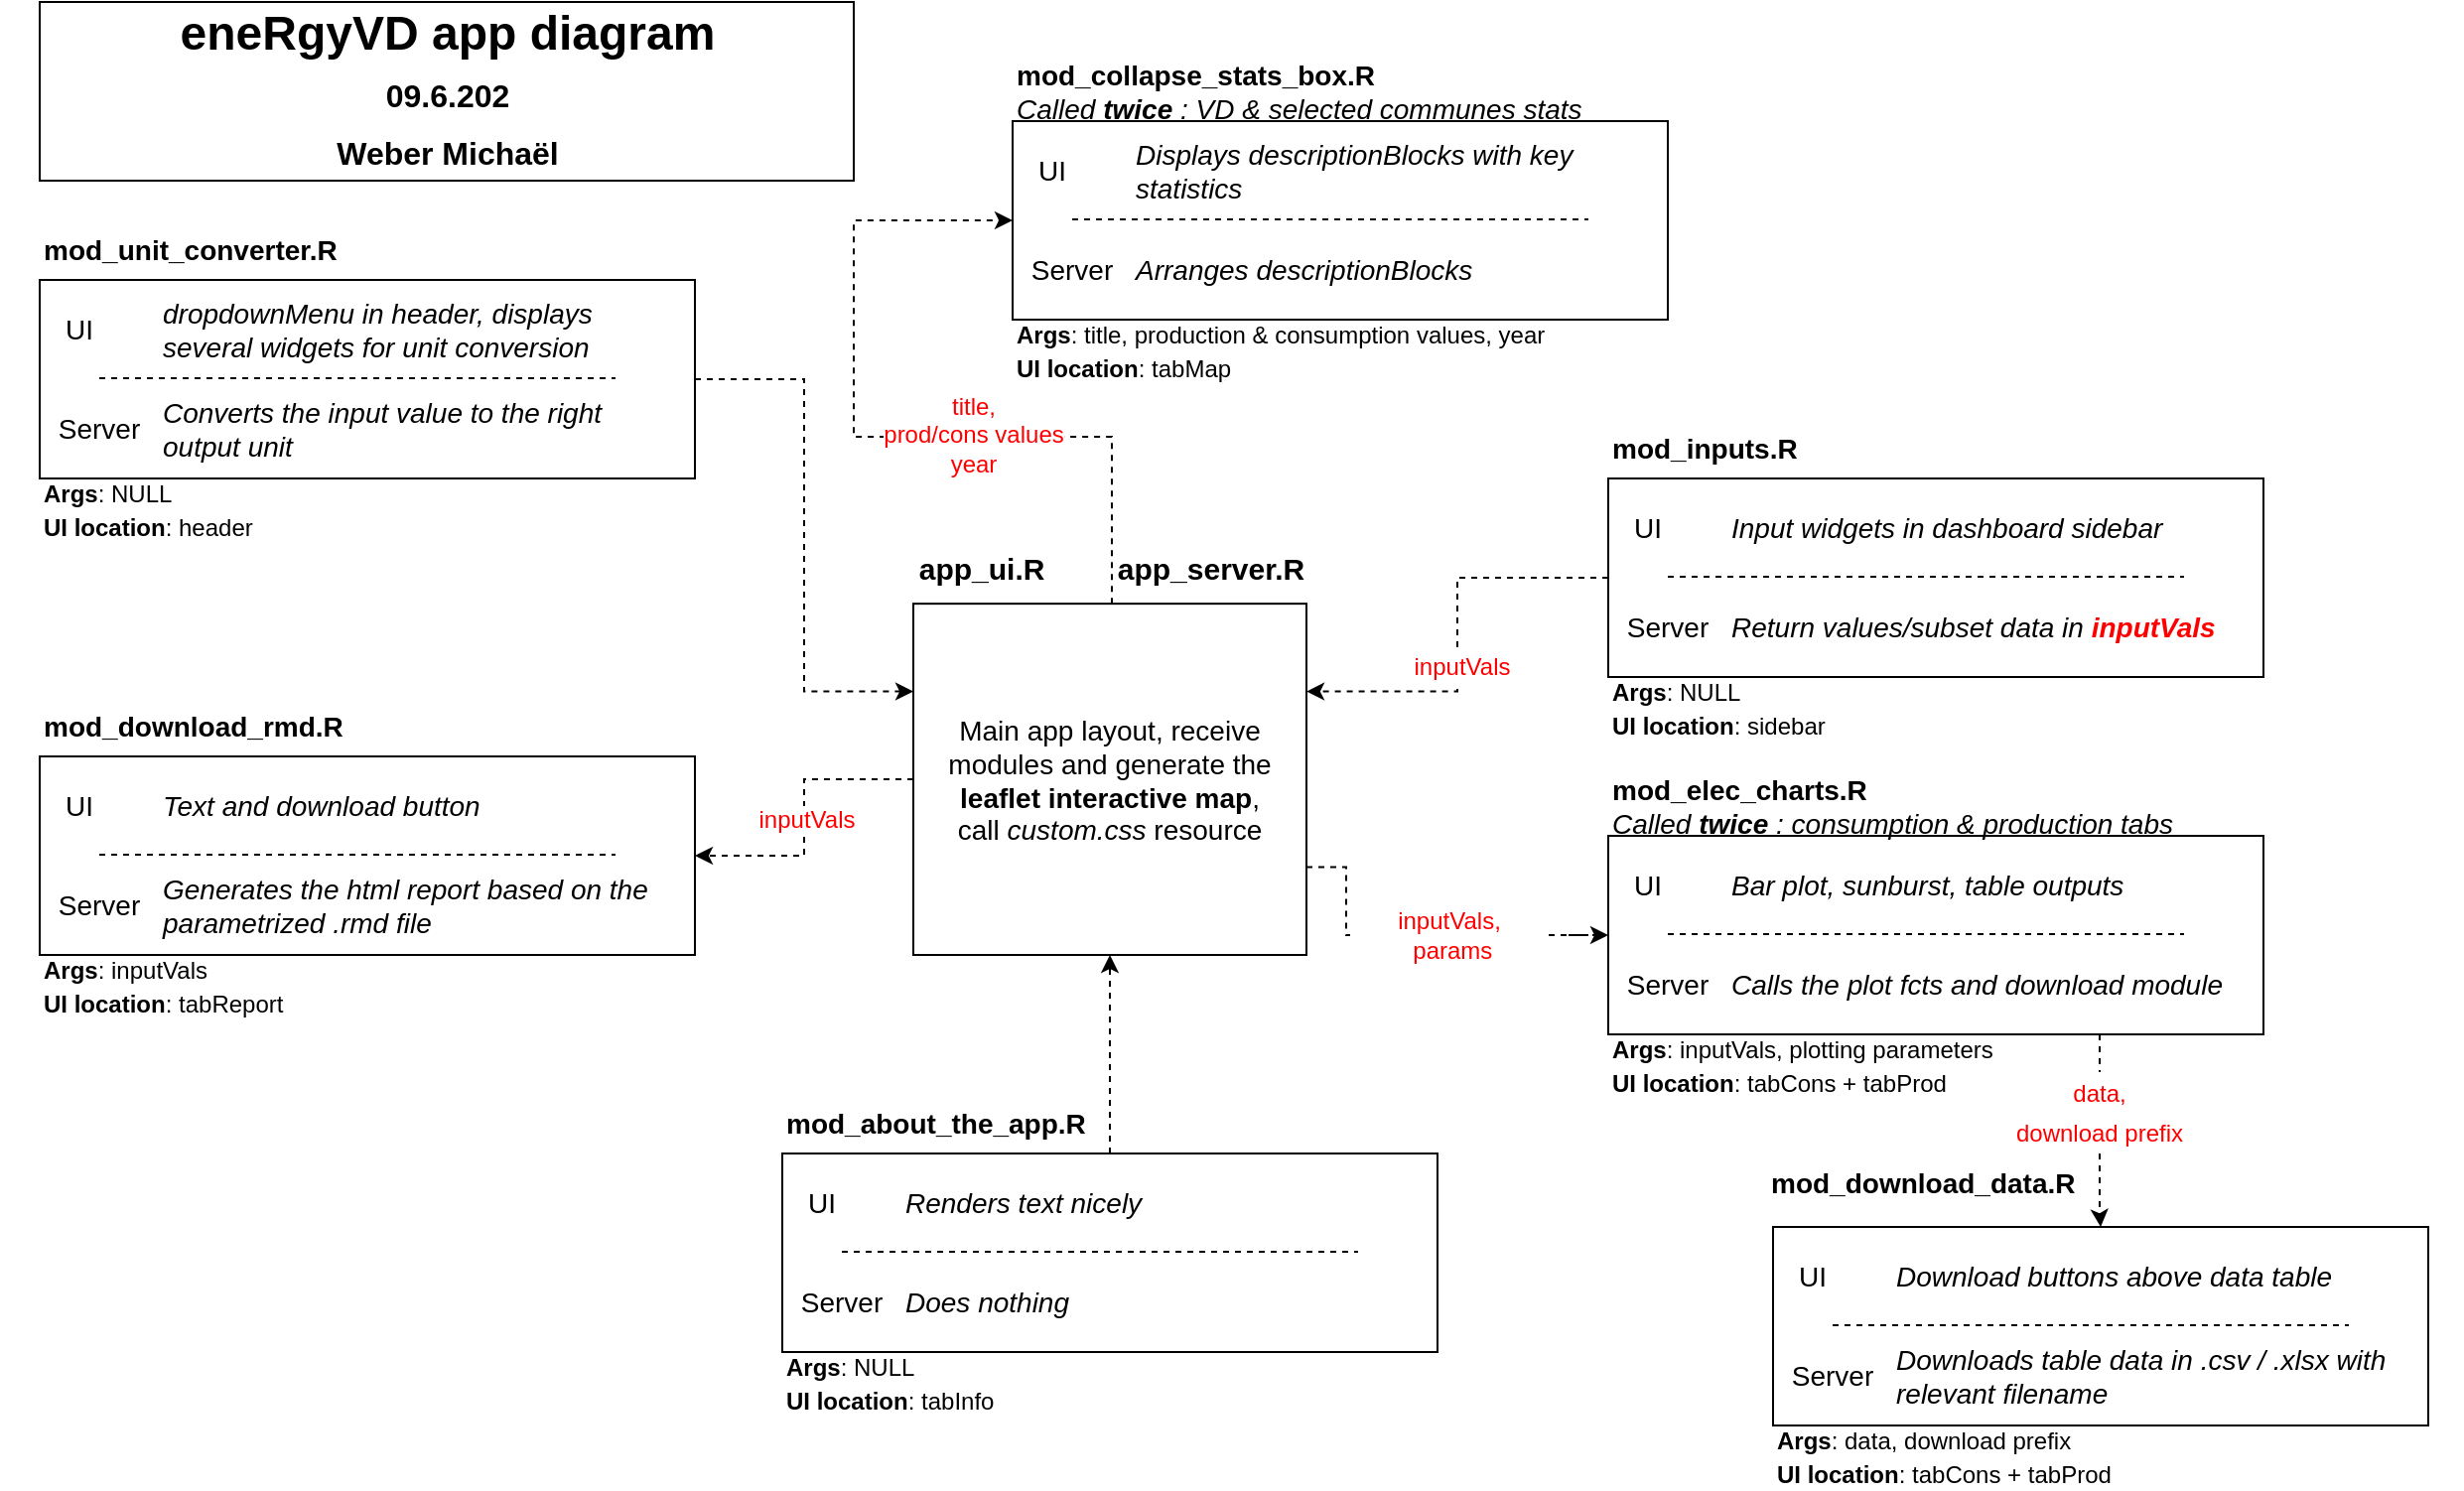 <mxfile version="19.0.3" type="device"><diagram name="Page-1" id="e56a1550-8fbb-45ad-956c-1786394a9013"><mxGraphModel dx="2522" dy="794" grid="1" gridSize="10" guides="1" tooltips="1" connect="1" arrows="1" fold="1" page="1" pageScale="1" pageWidth="1100" pageHeight="850" background="none" math="0" shadow="0"><root><mxCell id="0"/><mxCell id="1" parent="0"/><mxCell id="pDCCesVHcTpncYUJN2Y6-14" value="" style="group" vertex="1" connectable="0" parent="1"><mxGeometry x="660" y="220" width="350" height="160" as="geometry"/></mxCell><mxCell id="pDCCesVHcTpncYUJN2Y6-31" value="" style="group" vertex="1" connectable="0" parent="pDCCesVHcTpncYUJN2Y6-14"><mxGeometry width="330" height="160" as="geometry"/></mxCell><mxCell id="pDCCesVHcTpncYUJN2Y6-2" value="" style="rounded=0;whiteSpace=wrap;html=1;fontSize=14;" vertex="1" parent="pDCCesVHcTpncYUJN2Y6-31"><mxGeometry y="30" width="330" height="100" as="geometry"/></mxCell><mxCell id="pDCCesVHcTpncYUJN2Y6-3" value="mod_inputs.R" style="text;html=1;strokeColor=none;fillColor=none;align=left;verticalAlign=middle;whiteSpace=wrap;rounded=0;fontSize=14;fontStyle=1" vertex="1" parent="pDCCesVHcTpncYUJN2Y6-31"><mxGeometry width="140" height="30" as="geometry"/></mxCell><mxCell id="pDCCesVHcTpncYUJN2Y6-4" value="" style="endArrow=none;dashed=1;html=1;strokeWidth=1;rounded=0;fontSize=14;" edge="1" parent="pDCCesVHcTpncYUJN2Y6-31"><mxGeometry width="50" height="50" relative="1" as="geometry"><mxPoint x="30" y="79.5" as="sourcePoint"/><mxPoint x="290" y="79.5" as="targetPoint"/></mxGeometry></mxCell><mxCell id="pDCCesVHcTpncYUJN2Y6-5" value="UI" style="text;html=1;strokeColor=none;fillColor=none;align=center;verticalAlign=middle;whiteSpace=wrap;rounded=0;fontSize=14;" vertex="1" parent="pDCCesVHcTpncYUJN2Y6-31"><mxGeometry y="40" width="40" height="30" as="geometry"/></mxCell><mxCell id="pDCCesVHcTpncYUJN2Y6-6" value="Server" style="text;html=1;strokeColor=none;fillColor=none;align=center;verticalAlign=middle;whiteSpace=wrap;rounded=0;fontSize=14;" vertex="1" parent="pDCCesVHcTpncYUJN2Y6-31"><mxGeometry x="10" y="90" width="40" height="30" as="geometry"/></mxCell><mxCell id="pDCCesVHcTpncYUJN2Y6-29" value="&lt;i&gt;Input widgets in dashboard sidebar&lt;/i&gt;" style="text;html=1;strokeColor=none;fillColor=none;align=left;verticalAlign=middle;whiteSpace=wrap;rounded=0;fontSize=14;" vertex="1" parent="pDCCesVHcTpncYUJN2Y6-31"><mxGeometry x="60" y="40" width="250" height="30" as="geometry"/></mxCell><mxCell id="pDCCesVHcTpncYUJN2Y6-30" value="&lt;i&gt;Return values/subset data in &lt;font color=&quot;#ff0000&quot;&gt;&lt;b&gt;inputVals&lt;/b&gt;&lt;/font&gt;&lt;/i&gt;" style="text;html=1;strokeColor=none;fillColor=none;align=left;verticalAlign=middle;whiteSpace=wrap;rounded=0;fontSize=14;" vertex="1" parent="pDCCesVHcTpncYUJN2Y6-31"><mxGeometry x="60" y="90" width="250" height="30" as="geometry"/></mxCell><mxCell id="pDCCesVHcTpncYUJN2Y6-60" value="&lt;font style=&quot;font-size: 12px;&quot;&gt;&lt;b&gt;Args&lt;/b&gt;: NULL&lt;br&gt;&lt;b&gt;UI location&lt;/b&gt;: sidebar&lt;br&gt;&lt;/font&gt;" style="text;html=1;strokeColor=none;fillColor=none;align=left;verticalAlign=middle;whiteSpace=wrap;rounded=0;fontSize=14;" vertex="1" parent="pDCCesVHcTpncYUJN2Y6-31"><mxGeometry y="130" width="330" height="30" as="geometry"/></mxCell><mxCell id="pDCCesVHcTpncYUJN2Y6-26" value="" style="group" vertex="1" connectable="0" parent="1"><mxGeometry x="310" y="260" width="210" height="230" as="geometry"/></mxCell><mxCell id="pDCCesVHcTpncYUJN2Y6-27" value="Main app layout, receive modules and generate the &lt;b&gt;leaflet interactive map&lt;/b&gt;,&lt;br&gt;call &lt;i&gt;custom.css&lt;/i&gt; resource" style="rounded=0;whiteSpace=wrap;html=1;fontSize=14;align=center;" vertex="1" parent="pDCCesVHcTpncYUJN2Y6-26"><mxGeometry y="53.077" width="198.0" height="176.923" as="geometry"/></mxCell><mxCell id="pDCCesVHcTpncYUJN2Y6-28" value="&lt;font style=&quot;font-size: 15px;&quot;&gt;app_ui.R &lt;span style=&quot;white-space: pre;&quot;&gt;&#9;&lt;/span&gt;app_server.R&lt;/font&gt;" style="text;html=1;strokeColor=none;fillColor=none;align=center;verticalAlign=middle;whiteSpace=wrap;rounded=0;fontSize=14;fontStyle=1" vertex="1" parent="pDCCesVHcTpncYUJN2Y6-26"><mxGeometry y="17.69" width="200" height="35.38" as="geometry"/></mxCell><mxCell id="pDCCesVHcTpncYUJN2Y6-49" style="edgeStyle=orthogonalEdgeStyle;rounded=0;orthogonalLoop=1;jettySize=auto;html=1;exitX=0;exitY=0.5;exitDx=0;exitDy=0;dashed=1;fontSize=14;strokeWidth=1;entryX=1;entryY=0.25;entryDx=0;entryDy=0;" edge="1" parent="1" source="pDCCesVHcTpncYUJN2Y6-2" target="pDCCesVHcTpncYUJN2Y6-27"><mxGeometry relative="1" as="geometry"><mxPoint x="660" y="390" as="targetPoint"/></mxGeometry></mxCell><mxCell id="pDCCesVHcTpncYUJN2Y6-86" value="inputVals" style="edgeLabel;html=1;align=center;verticalAlign=middle;resizable=0;points=[];fontSize=12;fontColor=#FF0000;" vertex="1" connectable="0" parent="pDCCesVHcTpncYUJN2Y6-49"><mxGeometry x="0.152" y="2" relative="1" as="geometry"><mxPoint as="offset"/></mxGeometry></mxCell><mxCell id="pDCCesVHcTpncYUJN2Y6-61" value="" style="group" vertex="1" connectable="0" parent="1"><mxGeometry x="650" y="400" width="350" height="160" as="geometry"/></mxCell><mxCell id="pDCCesVHcTpncYUJN2Y6-62" value="" style="group" vertex="1" connectable="0" parent="pDCCesVHcTpncYUJN2Y6-61"><mxGeometry x="10" width="330" height="160" as="geometry"/></mxCell><mxCell id="pDCCesVHcTpncYUJN2Y6-63" value="" style="rounded=0;whiteSpace=wrap;html=1;fontSize=14;" vertex="1" parent="pDCCesVHcTpncYUJN2Y6-62"><mxGeometry y="30" width="330" height="100" as="geometry"/></mxCell><mxCell id="pDCCesVHcTpncYUJN2Y6-64" value="mod_elec_charts.R&lt;br&gt;&lt;i style=&quot;&quot;&gt;&lt;span style=&quot;font-weight: 400;&quot;&gt;Called &lt;/span&gt;twice&lt;span style=&quot;font-weight: normal;&quot;&gt;&amp;nbsp;: consumption &amp;amp; production tabs&lt;/span&gt;&lt;/i&gt;" style="text;html=1;strokeColor=none;fillColor=none;align=left;verticalAlign=middle;whiteSpace=wrap;rounded=0;fontSize=14;fontStyle=1" vertex="1" parent="pDCCesVHcTpncYUJN2Y6-62"><mxGeometry width="290" height="30" as="geometry"/></mxCell><mxCell id="pDCCesVHcTpncYUJN2Y6-65" value="" style="endArrow=none;dashed=1;html=1;strokeWidth=1;rounded=0;fontSize=14;" edge="1" parent="pDCCesVHcTpncYUJN2Y6-62"><mxGeometry width="50" height="50" relative="1" as="geometry"><mxPoint x="30" y="79.5" as="sourcePoint"/><mxPoint x="290" y="79.5" as="targetPoint"/></mxGeometry></mxCell><mxCell id="pDCCesVHcTpncYUJN2Y6-66" value="UI" style="text;html=1;strokeColor=none;fillColor=none;align=center;verticalAlign=middle;whiteSpace=wrap;rounded=0;fontSize=14;" vertex="1" parent="pDCCesVHcTpncYUJN2Y6-62"><mxGeometry y="40" width="40" height="30" as="geometry"/></mxCell><mxCell id="pDCCesVHcTpncYUJN2Y6-67" value="Server" style="text;html=1;strokeColor=none;fillColor=none;align=center;verticalAlign=middle;whiteSpace=wrap;rounded=0;fontSize=14;" vertex="1" parent="pDCCesVHcTpncYUJN2Y6-62"><mxGeometry x="10" y="90" width="40" height="30" as="geometry"/></mxCell><mxCell id="pDCCesVHcTpncYUJN2Y6-69" value="&lt;i&gt;Calls the plot fcts and download module&lt;/i&gt;" style="text;html=1;strokeColor=none;fillColor=none;align=left;verticalAlign=middle;whiteSpace=wrap;rounded=0;fontSize=14;" vertex="1" parent="pDCCesVHcTpncYUJN2Y6-62"><mxGeometry x="60" y="90" width="260" height="30" as="geometry"/></mxCell><mxCell id="pDCCesVHcTpncYUJN2Y6-70" value="&lt;font style=&quot;font-size: 12px;&quot;&gt;&lt;b&gt;Args&lt;/b&gt;: inputVals, plotting parameters&lt;br&gt;&lt;b&gt;UI location&lt;/b&gt;: tabCons + tabProd&amp;nbsp;&lt;br&gt;&lt;/font&gt;" style="text;html=1;strokeColor=none;fillColor=none;align=left;verticalAlign=middle;whiteSpace=wrap;rounded=0;fontSize=14;" vertex="1" parent="pDCCesVHcTpncYUJN2Y6-62"><mxGeometry y="130" width="330" height="30" as="geometry"/></mxCell><mxCell id="pDCCesVHcTpncYUJN2Y6-71" value="&lt;i&gt;Bar plot, sunburst, table outputs&lt;/i&gt;" style="text;html=1;strokeColor=none;fillColor=none;align=left;verticalAlign=middle;whiteSpace=wrap;rounded=0;fontSize=14;" vertex="1" parent="pDCCesVHcTpncYUJN2Y6-62"><mxGeometry x="60" y="40" width="250" height="30" as="geometry"/></mxCell><mxCell id="pDCCesVHcTpncYUJN2Y6-72" value="" style="group" vertex="1" connectable="0" parent="1"><mxGeometry x="740" y="590" width="350" height="160" as="geometry"/></mxCell><mxCell id="pDCCesVHcTpncYUJN2Y6-73" value="" style="group" vertex="1" connectable="0" parent="pDCCesVHcTpncYUJN2Y6-72"><mxGeometry width="330" height="160" as="geometry"/></mxCell><mxCell id="pDCCesVHcTpncYUJN2Y6-74" value="" style="rounded=0;whiteSpace=wrap;html=1;fontSize=14;" vertex="1" parent="pDCCesVHcTpncYUJN2Y6-73"><mxGeometry x="3" y="37" width="330" height="100" as="geometry"/></mxCell><mxCell id="pDCCesVHcTpncYUJN2Y6-75" value="mod_download_data.R" style="text;html=1;strokeColor=none;fillColor=none;align=left;verticalAlign=middle;whiteSpace=wrap;rounded=0;fontSize=14;fontStyle=1" vertex="1" parent="pDCCesVHcTpncYUJN2Y6-73"><mxGeometry width="140" height="30" as="geometry"/></mxCell><mxCell id="pDCCesVHcTpncYUJN2Y6-76" value="" style="endArrow=none;dashed=1;html=1;strokeWidth=1;rounded=0;fontSize=14;" edge="1" parent="pDCCesVHcTpncYUJN2Y6-73"><mxGeometry width="50" height="50" relative="1" as="geometry"><mxPoint x="33" y="86.5" as="sourcePoint"/><mxPoint x="293" y="86.5" as="targetPoint"/></mxGeometry></mxCell><mxCell id="pDCCesVHcTpncYUJN2Y6-77" value="UI" style="text;html=1;strokeColor=none;fillColor=none;align=center;verticalAlign=middle;whiteSpace=wrap;rounded=0;fontSize=14;" vertex="1" parent="pDCCesVHcTpncYUJN2Y6-73"><mxGeometry x="3" y="47" width="40" height="30" as="geometry"/></mxCell><mxCell id="pDCCesVHcTpncYUJN2Y6-78" value="Server" style="text;html=1;strokeColor=none;fillColor=none;align=center;verticalAlign=middle;whiteSpace=wrap;rounded=0;fontSize=14;" vertex="1" parent="pDCCesVHcTpncYUJN2Y6-73"><mxGeometry x="13" y="97" width="40" height="30" as="geometry"/></mxCell><mxCell id="pDCCesVHcTpncYUJN2Y6-79" value="&lt;i&gt;Downloads table data in .csv / .xlsx with relevant filename&lt;/i&gt;" style="text;html=1;strokeColor=none;fillColor=none;align=left;verticalAlign=middle;whiteSpace=wrap;rounded=0;fontSize=14;" vertex="1" parent="pDCCesVHcTpncYUJN2Y6-73"><mxGeometry x="63" y="97" width="250" height="30" as="geometry"/></mxCell><mxCell id="pDCCesVHcTpncYUJN2Y6-80" value="&lt;font style=&quot;font-size: 12px;&quot;&gt;&lt;b&gt;Args&lt;/b&gt;: data, download prefix&lt;br&gt;&lt;b&gt;UI location&lt;/b&gt;: tabCons + tabProd&lt;br&gt;&lt;/font&gt;" style="text;html=1;strokeColor=none;fillColor=none;align=left;verticalAlign=middle;whiteSpace=wrap;rounded=0;fontSize=14;" vertex="1" parent="pDCCesVHcTpncYUJN2Y6-73"><mxGeometry x="3" y="137" width="330" height="30" as="geometry"/></mxCell><mxCell id="pDCCesVHcTpncYUJN2Y6-81" value="&lt;i&gt;Download buttons above data table&lt;/i&gt;" style="text;html=1;strokeColor=none;fillColor=none;align=left;verticalAlign=middle;whiteSpace=wrap;rounded=0;fontSize=14;" vertex="1" parent="pDCCesVHcTpncYUJN2Y6-73"><mxGeometry x="63" y="47" width="250" height="30" as="geometry"/></mxCell><mxCell id="pDCCesVHcTpncYUJN2Y6-119" value="" style="group" vertex="1" connectable="0" parent="1"><mxGeometry x="244" y="560" width="350" height="160" as="geometry"/></mxCell><mxCell id="pDCCesVHcTpncYUJN2Y6-120" value="" style="group" vertex="1" connectable="0" parent="pDCCesVHcTpncYUJN2Y6-119"><mxGeometry width="330" height="160" as="geometry"/></mxCell><mxCell id="pDCCesVHcTpncYUJN2Y6-121" value="" style="rounded=0;whiteSpace=wrap;html=1;fontSize=14;" vertex="1" parent="pDCCesVHcTpncYUJN2Y6-120"><mxGeometry y="30" width="330" height="100" as="geometry"/></mxCell><mxCell id="pDCCesVHcTpncYUJN2Y6-122" value="mod_about_the_app.R" style="text;html=1;strokeColor=none;fillColor=none;align=left;verticalAlign=middle;whiteSpace=wrap;rounded=0;fontSize=14;fontStyle=1" vertex="1" parent="pDCCesVHcTpncYUJN2Y6-120"><mxGeometry width="140" height="30" as="geometry"/></mxCell><mxCell id="pDCCesVHcTpncYUJN2Y6-123" value="" style="endArrow=none;dashed=1;html=1;strokeWidth=1;rounded=0;fontSize=14;" edge="1" parent="pDCCesVHcTpncYUJN2Y6-120"><mxGeometry width="50" height="50" relative="1" as="geometry"><mxPoint x="30" y="79.5" as="sourcePoint"/><mxPoint x="290" y="79.5" as="targetPoint"/></mxGeometry></mxCell><mxCell id="pDCCesVHcTpncYUJN2Y6-124" value="UI" style="text;html=1;strokeColor=none;fillColor=none;align=center;verticalAlign=middle;whiteSpace=wrap;rounded=0;fontSize=14;" vertex="1" parent="pDCCesVHcTpncYUJN2Y6-120"><mxGeometry y="40" width="40" height="30" as="geometry"/></mxCell><mxCell id="pDCCesVHcTpncYUJN2Y6-125" value="Server" style="text;html=1;strokeColor=none;fillColor=none;align=center;verticalAlign=middle;whiteSpace=wrap;rounded=0;fontSize=14;" vertex="1" parent="pDCCesVHcTpncYUJN2Y6-120"><mxGeometry x="10" y="90" width="40" height="30" as="geometry"/></mxCell><mxCell id="pDCCesVHcTpncYUJN2Y6-126" value="&lt;i&gt;Does nothing&lt;/i&gt;" style="text;html=1;strokeColor=none;fillColor=none;align=left;verticalAlign=middle;whiteSpace=wrap;rounded=0;fontSize=14;" vertex="1" parent="pDCCesVHcTpncYUJN2Y6-120"><mxGeometry x="60" y="90" width="250" height="30" as="geometry"/></mxCell><mxCell id="pDCCesVHcTpncYUJN2Y6-127" value="&lt;font style=&quot;font-size: 12px;&quot;&gt;&lt;b&gt;Args&lt;/b&gt;: NULL&lt;br&gt;&lt;b&gt;UI location&lt;/b&gt;: tabInfo&lt;br&gt;&lt;/font&gt;" style="text;html=1;strokeColor=none;fillColor=none;align=left;verticalAlign=middle;whiteSpace=wrap;rounded=0;fontSize=14;" vertex="1" parent="pDCCesVHcTpncYUJN2Y6-120"><mxGeometry y="130" width="330" height="30" as="geometry"/></mxCell><mxCell id="pDCCesVHcTpncYUJN2Y6-128" value="&lt;i&gt;Renders text nicely&lt;/i&gt;" style="text;html=1;strokeColor=none;fillColor=none;align=left;verticalAlign=middle;whiteSpace=wrap;rounded=0;fontSize=14;" vertex="1" parent="pDCCesVHcTpncYUJN2Y6-120"><mxGeometry x="60" y="40" width="250" height="30" as="geometry"/></mxCell><mxCell id="pDCCesVHcTpncYUJN2Y6-129" style="edgeStyle=orthogonalEdgeStyle;rounded=0;orthogonalLoop=1;jettySize=auto;html=1;entryX=0.5;entryY=1;entryDx=0;entryDy=0;dashed=1;fontSize=12;fontColor=#FF0000;strokeWidth=1;exitX=0.5;exitY=0;exitDx=0;exitDy=0;" edge="1" parent="1" source="pDCCesVHcTpncYUJN2Y6-121" target="pDCCesVHcTpncYUJN2Y6-27"><mxGeometry relative="1" as="geometry"/></mxCell><mxCell id="pDCCesVHcTpncYUJN2Y6-132" style="edgeStyle=orthogonalEdgeStyle;rounded=0;orthogonalLoop=1;jettySize=auto;html=1;entryX=0;entryY=0.5;entryDx=0;entryDy=0;dashed=1;fontSize=12;fontColor=#3333FF;strokeWidth=1;" edge="1" parent="1" source="pDCCesVHcTpncYUJN2Y6-84" target="pDCCesVHcTpncYUJN2Y6-63"><mxGeometry relative="1" as="geometry"/></mxCell><mxCell id="pDCCesVHcTpncYUJN2Y6-84" value="inputVals,&lt;br&gt;&amp;nbsp;params" style="text;html=1;strokeColor=none;fillColor=none;align=center;verticalAlign=middle;whiteSpace=wrap;rounded=0;fontSize=12;fontColor=#FF0000;labelBackgroundColor=none;" vertex="1" parent="1"><mxGeometry x="530" y="465" width="100" height="30" as="geometry"/></mxCell><mxCell id="pDCCesVHcTpncYUJN2Y6-85" value="" style="edgeStyle=orthogonalEdgeStyle;rounded=0;orthogonalLoop=1;jettySize=auto;html=1;exitX=1;exitY=0.75;exitDx=0;exitDy=0;entryX=0;entryY=0.5;entryDx=0;entryDy=0;dashed=1;fontSize=12;fontColor=#FF0000;strokeWidth=1;endArrow=none;" edge="1" parent="1" source="pDCCesVHcTpncYUJN2Y6-27" target="pDCCesVHcTpncYUJN2Y6-84"><mxGeometry relative="1" as="geometry"><mxPoint x="558" y="455.769" as="sourcePoint"/><mxPoint x="710" y="470" as="targetPoint"/></mxGeometry></mxCell><mxCell id="pDCCesVHcTpncYUJN2Y6-133" value="" style="group" vertex="1" connectable="0" parent="1"><mxGeometry x="-140" y="360" width="350" height="160" as="geometry"/></mxCell><mxCell id="pDCCesVHcTpncYUJN2Y6-134" value="" style="group" vertex="1" connectable="0" parent="pDCCesVHcTpncYUJN2Y6-133"><mxGeometry x="10" width="330" height="160" as="geometry"/></mxCell><mxCell id="pDCCesVHcTpncYUJN2Y6-135" value="" style="rounded=0;whiteSpace=wrap;html=1;fontSize=14;" vertex="1" parent="pDCCesVHcTpncYUJN2Y6-134"><mxGeometry y="30" width="330" height="100" as="geometry"/></mxCell><mxCell id="pDCCesVHcTpncYUJN2Y6-136" value="mod_download_rmd.R&lt;span style=&quot;font-weight: 400;&quot;&gt;&lt;i&gt;&lt;br&gt;&lt;/i&gt;&lt;/span&gt;" style="text;html=1;strokeColor=none;fillColor=none;align=left;verticalAlign=middle;whiteSpace=wrap;rounded=0;fontSize=14;fontStyle=1" vertex="1" parent="pDCCesVHcTpncYUJN2Y6-134"><mxGeometry width="290" height="30" as="geometry"/></mxCell><mxCell id="pDCCesVHcTpncYUJN2Y6-137" value="" style="endArrow=none;dashed=1;html=1;strokeWidth=1;rounded=0;fontSize=14;" edge="1" parent="pDCCesVHcTpncYUJN2Y6-134"><mxGeometry width="50" height="50" relative="1" as="geometry"><mxPoint x="30" y="79.5" as="sourcePoint"/><mxPoint x="290" y="79.5" as="targetPoint"/></mxGeometry></mxCell><mxCell id="pDCCesVHcTpncYUJN2Y6-138" value="UI" style="text;html=1;strokeColor=none;fillColor=none;align=center;verticalAlign=middle;whiteSpace=wrap;rounded=0;fontSize=14;" vertex="1" parent="pDCCesVHcTpncYUJN2Y6-134"><mxGeometry y="40" width="40" height="30" as="geometry"/></mxCell><mxCell id="pDCCesVHcTpncYUJN2Y6-139" value="Server" style="text;html=1;strokeColor=none;fillColor=none;align=center;verticalAlign=middle;whiteSpace=wrap;rounded=0;fontSize=14;" vertex="1" parent="pDCCesVHcTpncYUJN2Y6-134"><mxGeometry x="10" y="90" width="40" height="30" as="geometry"/></mxCell><mxCell id="pDCCesVHcTpncYUJN2Y6-140" value="&lt;i&gt;Generates the html report based on the parametrized .rmd file&lt;/i&gt;" style="text;html=1;strokeColor=none;fillColor=none;align=left;verticalAlign=middle;whiteSpace=wrap;rounded=0;fontSize=14;" vertex="1" parent="pDCCesVHcTpncYUJN2Y6-134"><mxGeometry x="60" y="90" width="250" height="30" as="geometry"/></mxCell><mxCell id="pDCCesVHcTpncYUJN2Y6-141" value="&lt;font style=&quot;font-size: 12px;&quot;&gt;&lt;b&gt;Args&lt;/b&gt;: inputVals&lt;br&gt;&lt;b&gt;UI location&lt;/b&gt;: tabReport&amp;nbsp;&lt;br&gt;&lt;/font&gt;" style="text;html=1;strokeColor=none;fillColor=none;align=left;verticalAlign=middle;whiteSpace=wrap;rounded=0;fontSize=14;" vertex="1" parent="pDCCesVHcTpncYUJN2Y6-134"><mxGeometry y="130" width="330" height="30" as="geometry"/></mxCell><mxCell id="pDCCesVHcTpncYUJN2Y6-142" value="&lt;i&gt;Text and download button&lt;/i&gt;" style="text;html=1;strokeColor=none;fillColor=none;align=left;verticalAlign=middle;whiteSpace=wrap;rounded=0;fontSize=14;" vertex="1" parent="pDCCesVHcTpncYUJN2Y6-134"><mxGeometry x="60" y="40" width="250" height="30" as="geometry"/></mxCell><mxCell id="pDCCesVHcTpncYUJN2Y6-143" style="edgeStyle=orthogonalEdgeStyle;rounded=0;orthogonalLoop=1;jettySize=auto;html=1;exitX=0;exitY=0.5;exitDx=0;exitDy=0;dashed=1;fontSize=14;strokeWidth=1;entryX=1;entryY=0.5;entryDx=0;entryDy=0;" edge="1" parent="1" source="pDCCesVHcTpncYUJN2Y6-27" target="pDCCesVHcTpncYUJN2Y6-135"><mxGeometry relative="1" as="geometry"><mxPoint x="10" y="667.308" as="targetPoint"/><mxPoint x="162" y="610" as="sourcePoint"/></mxGeometry></mxCell><mxCell id="pDCCesVHcTpncYUJN2Y6-144" value="inputVals" style="edgeLabel;html=1;align=center;verticalAlign=middle;resizable=0;points=[];fontSize=12;fontColor=#FF0000;" vertex="1" connectable="0" parent="pDCCesVHcTpncYUJN2Y6-143"><mxGeometry x="0.152" y="2" relative="1" as="geometry"><mxPoint x="-1" y="-10" as="offset"/></mxGeometry></mxCell><mxCell id="pDCCesVHcTpncYUJN2Y6-145" value="" style="group" vertex="1" connectable="0" parent="1"><mxGeometry x="-150" y="190" width="360" height="160" as="geometry"/></mxCell><mxCell id="pDCCesVHcTpncYUJN2Y6-146" value="" style="group" vertex="1" connectable="0" parent="pDCCesVHcTpncYUJN2Y6-145"><mxGeometry x="10" width="350" height="160" as="geometry"/></mxCell><mxCell id="pDCCesVHcTpncYUJN2Y6-166" value="&lt;font style=&quot;font-size: 12px;&quot;&gt;&lt;b&gt;Args&lt;/b&gt;: NULL&lt;br&gt;&lt;b&gt;UI location&lt;/b&gt;: header&lt;br&gt;&lt;/font&gt;" style="text;html=1;strokeColor=none;fillColor=none;align=left;verticalAlign=middle;whiteSpace=wrap;rounded=0;fontSize=14;" vertex="1" parent="pDCCesVHcTpncYUJN2Y6-146"><mxGeometry x="10" y="60" width="330" height="30" as="geometry"/></mxCell><mxCell id="pDCCesVHcTpncYUJN2Y6-155" style="edgeStyle=orthogonalEdgeStyle;rounded=0;orthogonalLoop=1;jettySize=auto;html=1;entryX=0;entryY=0.25;entryDx=0;entryDy=0;dashed=1;fontSize=12;fontColor=#3333FF;strokeWidth=1;" edge="1" parent="1" source="pDCCesVHcTpncYUJN2Y6-147" target="pDCCesVHcTpncYUJN2Y6-27"><mxGeometry relative="1" as="geometry"/></mxCell><mxCell id="pDCCesVHcTpncYUJN2Y6-147" value="" style="rounded=0;whiteSpace=wrap;html=1;fontSize=14;" vertex="1" parent="1"><mxGeometry x="-130" y="150" width="330" height="100" as="geometry"/></mxCell><mxCell id="pDCCesVHcTpncYUJN2Y6-148" value="mod_unit_converter.R&lt;span style=&quot;font-weight: 400;&quot;&gt;&lt;i&gt;&lt;br&gt;&lt;/i&gt;&lt;/span&gt;" style="text;html=1;strokeColor=none;fillColor=none;align=left;verticalAlign=middle;whiteSpace=wrap;rounded=0;fontSize=14;fontStyle=1" vertex="1" parent="1"><mxGeometry x="-130" y="120" width="290" height="30" as="geometry"/></mxCell><mxCell id="pDCCesVHcTpncYUJN2Y6-149" value="" style="endArrow=none;dashed=1;html=1;strokeWidth=1;rounded=0;fontSize=14;" edge="1" parent="1"><mxGeometry width="50" height="50" relative="1" as="geometry"><mxPoint x="-100" y="199.5" as="sourcePoint"/><mxPoint x="160" y="199.5" as="targetPoint"/></mxGeometry></mxCell><mxCell id="pDCCesVHcTpncYUJN2Y6-150" value="UI" style="text;html=1;strokeColor=none;fillColor=none;align=center;verticalAlign=middle;whiteSpace=wrap;rounded=0;fontSize=14;" vertex="1" parent="1"><mxGeometry x="-130" y="160" width="40" height="30" as="geometry"/></mxCell><mxCell id="pDCCesVHcTpncYUJN2Y6-151" value="Server" style="text;html=1;strokeColor=none;fillColor=none;align=center;verticalAlign=middle;whiteSpace=wrap;rounded=0;fontSize=14;" vertex="1" parent="1"><mxGeometry x="-120" y="210" width="40" height="30" as="geometry"/></mxCell><mxCell id="pDCCesVHcTpncYUJN2Y6-152" value="&lt;i&gt;Converts the input value to the right output unit&lt;/i&gt;" style="text;html=1;strokeColor=none;fillColor=none;align=left;verticalAlign=middle;whiteSpace=wrap;rounded=0;fontSize=14;" vertex="1" parent="1"><mxGeometry x="-70" y="210" width="250" height="30" as="geometry"/></mxCell><mxCell id="pDCCesVHcTpncYUJN2Y6-154" value="&lt;i&gt;dropdownMenu in header, displays several widgets for unit conversion&lt;/i&gt;" style="text;html=1;strokeColor=none;fillColor=none;align=left;verticalAlign=middle;whiteSpace=wrap;rounded=0;fontSize=14;" vertex="1" parent="1"><mxGeometry x="-70" y="160" width="250" height="30" as="geometry"/></mxCell><mxCell id="pDCCesVHcTpncYUJN2Y6-167" value="&lt;font style=&quot;font-size: 12px;&quot;&gt;&lt;b&gt;Args&lt;/b&gt;: title, production &amp;amp; consumption values, year&lt;br&gt;&lt;b&gt;UI location&lt;/b&gt;: tabMap&lt;br&gt;&lt;/font&gt;" style="text;html=1;strokeColor=none;fillColor=none;align=left;verticalAlign=middle;whiteSpace=wrap;rounded=0;fontSize=14;" vertex="1" parent="1"><mxGeometry x="360" y="170" width="330" height="30" as="geometry"/></mxCell><mxCell id="pDCCesVHcTpncYUJN2Y6-168" value="" style="rounded=0;whiteSpace=wrap;html=1;fontSize=14;" vertex="1" parent="1"><mxGeometry x="360" y="70" width="330" height="100" as="geometry"/></mxCell><mxCell id="pDCCesVHcTpncYUJN2Y6-169" value="mod_collapse_stats_box.R&lt;br&gt;&lt;i style=&quot;&quot;&gt;&lt;span style=&quot;font-weight: 400;&quot;&gt;Called &lt;/span&gt;twice&lt;span style=&quot;font-weight: normal;&quot;&gt;&amp;nbsp;: VD &amp;amp; selected communes stats&lt;/span&gt;&lt;/i&gt;" style="text;html=1;strokeColor=none;fillColor=none;align=left;verticalAlign=middle;whiteSpace=wrap;rounded=0;fontSize=14;fontStyle=1" vertex="1" parent="1"><mxGeometry x="360" y="40" width="290" height="30" as="geometry"/></mxCell><mxCell id="pDCCesVHcTpncYUJN2Y6-170" value="" style="endArrow=none;dashed=1;html=1;strokeWidth=1;rounded=0;fontSize=14;" edge="1" parent="1"><mxGeometry width="50" height="50" relative="1" as="geometry"><mxPoint x="390" y="119.5" as="sourcePoint"/><mxPoint x="650" y="119.5" as="targetPoint"/></mxGeometry></mxCell><mxCell id="pDCCesVHcTpncYUJN2Y6-171" value="UI" style="text;html=1;strokeColor=none;fillColor=none;align=center;verticalAlign=middle;whiteSpace=wrap;rounded=0;fontSize=14;" vertex="1" parent="1"><mxGeometry x="360" y="80" width="40" height="30" as="geometry"/></mxCell><mxCell id="pDCCesVHcTpncYUJN2Y6-172" value="Server" style="text;html=1;strokeColor=none;fillColor=none;align=center;verticalAlign=middle;whiteSpace=wrap;rounded=0;fontSize=14;" vertex="1" parent="1"><mxGeometry x="370" y="130" width="40" height="30" as="geometry"/></mxCell><mxCell id="pDCCesVHcTpncYUJN2Y6-174" value="&lt;i&gt;Displays descriptionBlocks with key statistics&lt;/i&gt;" style="text;html=1;strokeColor=none;fillColor=none;align=left;verticalAlign=middle;whiteSpace=wrap;rounded=0;fontSize=14;" vertex="1" parent="1"><mxGeometry x="420" y="80" width="250" height="30" as="geometry"/></mxCell><mxCell id="pDCCesVHcTpncYUJN2Y6-175" style="edgeStyle=orthogonalEdgeStyle;rounded=0;orthogonalLoop=1;jettySize=auto;html=1;entryX=0;entryY=0.5;entryDx=0;entryDy=0;dashed=1;fontSize=12;fontColor=#3333FF;strokeWidth=1;exitX=0.5;exitY=1;exitDx=0;exitDy=0;" edge="1" parent="1" source="pDCCesVHcTpncYUJN2Y6-28" target="pDCCesVHcTpncYUJN2Y6-168"><mxGeometry relative="1" as="geometry"><mxPoint x="210" y="210" as="sourcePoint"/><mxPoint x="320" y="367.308" as="targetPoint"/><Array as="points"><mxPoint x="406" y="229"/><mxPoint x="280" y="229"/><mxPoint x="280" y="130"/></Array></mxGeometry></mxCell><mxCell id="pDCCesVHcTpncYUJN2Y6-176" value="title,&lt;br&gt;prod/cons values&lt;br&gt;year" style="edgeLabel;html=1;align=center;verticalAlign=middle;resizable=0;points=[];fontSize=12;fontColor=#FF0000;" vertex="1" connectable="0" parent="pDCCesVHcTpncYUJN2Y6-175"><mxGeometry x="-0.135" y="-1" relative="1" as="geometry"><mxPoint x="20" as="offset"/></mxGeometry></mxCell><mxCell id="pDCCesVHcTpncYUJN2Y6-177" value="&lt;i&gt;Arranges descriptionBlocks&lt;/i&gt;" style="text;html=1;strokeColor=none;fillColor=none;align=left;verticalAlign=middle;whiteSpace=wrap;rounded=0;fontSize=14;" vertex="1" parent="1"><mxGeometry x="420" y="130" width="250" height="30" as="geometry"/></mxCell><mxCell id="pDCCesVHcTpncYUJN2Y6-178" value="&lt;font color=&quot;#000000&quot;&gt;eneRgyVD app diagram&lt;br&gt;&lt;font style=&quot;font-size: 16px;&quot;&gt;09.6.202&lt;br&gt;Weber Michaël&lt;/font&gt;&lt;/font&gt;" style="text;strokeColor=default;fillColor=none;html=1;fontSize=24;fontStyle=1;verticalAlign=middle;align=center;labelBackgroundColor=none;fontColor=#FF0000;strokeWidth=1;" vertex="1" parent="1"><mxGeometry x="-130" y="10" width="410" height="90" as="geometry"/></mxCell><mxCell id="pDCCesVHcTpncYUJN2Y6-180" style="edgeStyle=orthogonalEdgeStyle;rounded=0;orthogonalLoop=1;jettySize=auto;html=1;exitX=0.75;exitY=0;exitDx=0;exitDy=0;dashed=1;fontSize=16;fontColor=#000000;strokeWidth=1;entryX=0.5;entryY=0;entryDx=0;entryDy=0;" edge="1" parent="1" source="pDCCesVHcTpncYUJN2Y6-70" target="pDCCesVHcTpncYUJN2Y6-74"><mxGeometry relative="1" as="geometry"><mxPoint x="960" y="620" as="targetPoint"/><Array as="points"><mxPoint x="908" y="620"/></Array></mxGeometry></mxCell><mxCell id="pDCCesVHcTpncYUJN2Y6-181" value="&lt;font style=&quot;font-size: 12px;&quot;&gt;data,&lt;br&gt;download prefix&lt;/font&gt;" style="edgeLabel;html=1;align=center;verticalAlign=middle;resizable=0;points=[];fontSize=16;fontColor=#FF0000;" vertex="1" connectable="0" parent="pDCCesVHcTpncYUJN2Y6-180"><mxGeometry x="-0.217" y="-1" relative="1" as="geometry"><mxPoint as="offset"/></mxGeometry></mxCell></root></mxGraphModel></diagram></mxfile>
